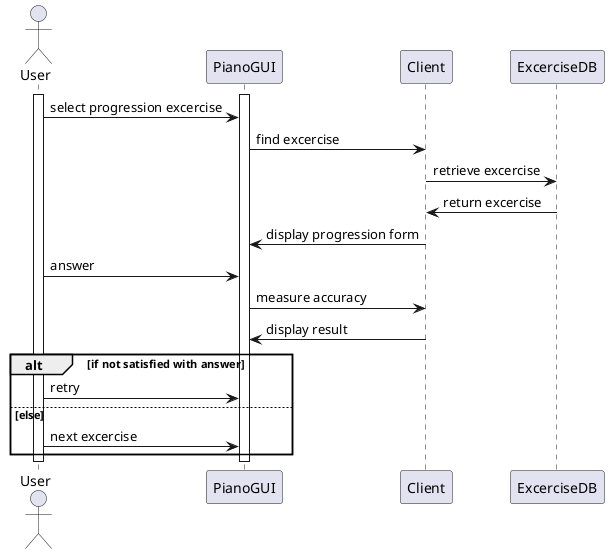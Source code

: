 @startuml
actor User
participant PianoGUI
participant Client
participant ExcerciseDB
activate User
activate PianoGUI
User -> PianoGUI: select progression excercise
PianoGUI -> Client: find excercise
Client -> ExcerciseDB: retrieve excercise
ExcerciseDB -> Client: return excercise
Client -> PianoGUI: display progression form
User -> PianoGUI: answer
PianoGUI -> Client: measure accuracy
Client -> PianoGUI: display result
alt if not satisfied with answer
User -> PianoGUI: retry
else else
User -> PianoGUI: next excercise
end
deactivate PianoGUI
deactivate User
@enduml
